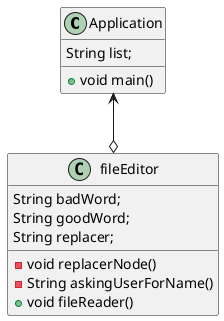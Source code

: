 @startuml
'https://plantuml.com/class-diagram

class Application
class fileEditor
Application <--o fileEditor

class Application {

    String list;

    + void main()
}

class fileEditor {
        String badWord;
        String goodWord;
        String replacer;

    -void replacerNode()
    -String askingUserForName()
    +void fileReader()

}


@enduml